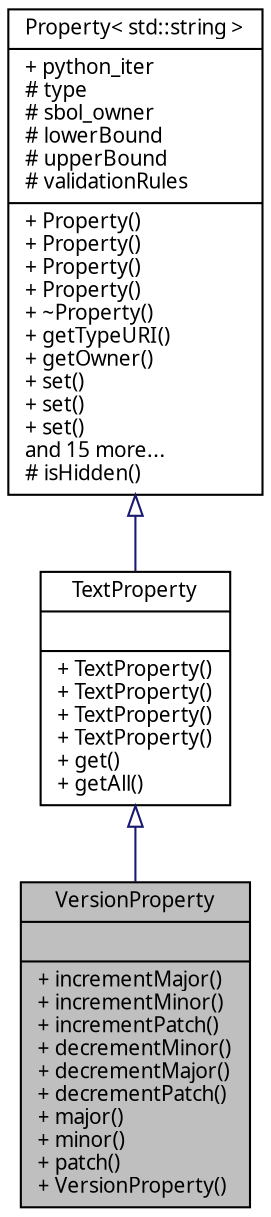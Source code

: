 digraph "VersionProperty"
{
  edge [fontname="FreeSans.ttf",fontsize="10",labelfontname="FreeSans.ttf",labelfontsize="10"];
  node [fontname="FreeSans.ttf",fontsize="10",shape=record];
  Node0 [label="{VersionProperty\n||+ incrementMajor()\l+ incrementMinor()\l+ incrementPatch()\l+ decrementMinor()\l+ decrementMajor()\l+ decrementPatch()\l+ major()\l+ minor()\l+ patch()\l+ VersionProperty()\l}",height=0.2,width=0.4,color="black", fillcolor="grey75", style="filled", fontcolor="black"];
  Node1 -> Node0 [dir="back",color="midnightblue",fontsize="10",style="solid",arrowtail="onormal",fontname="FreeSans.ttf"];
  Node1 [label="{TextProperty\n||+ TextProperty()\l+ TextProperty()\l+ TextProperty()\l+ TextProperty()\l+ get()\l+ getAll()\l}",height=0.2,width=0.4,color="black", fillcolor="white", style="filled",URL="$classsbol_1_1_text_property.html",tooltip="TextProperty objects are used to contain string literals. "];
  Node2 -> Node1 [dir="back",color="midnightblue",fontsize="10",style="solid",arrowtail="onormal",fontname="FreeSans.ttf"];
  Node2 [label="{Property\< std::string \>\n|+ python_iter\l# type\l# sbol_owner\l# lowerBound\l# upperBound\l# validationRules\l|+ Property()\l+ Property()\l+ Property()\l+ Property()\l+ ~Property()\l+ getTypeURI()\l+ getOwner()\l+ set()\l+ set()\l+ set()\land 15 more...\l# isHidden()\l}",height=0.2,width=0.4,color="black", fillcolor="white", style="filled",URL="$classsbol_1_1_property.html"];
}
